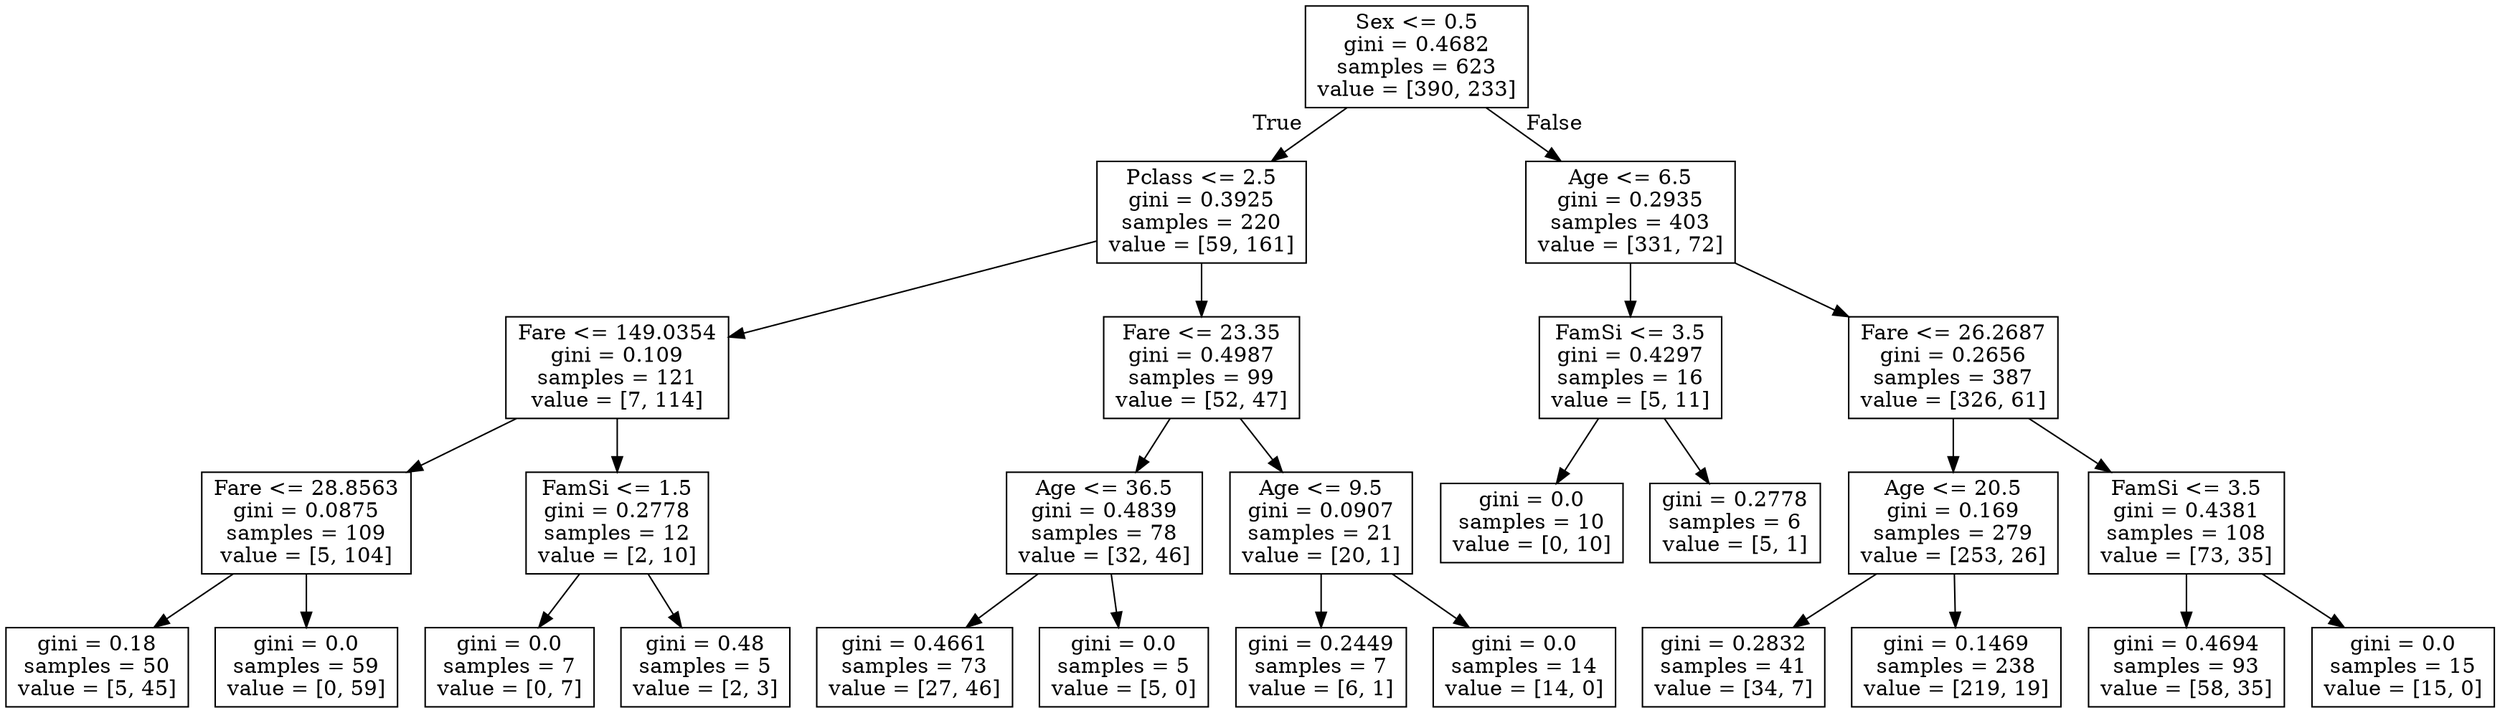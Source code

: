 digraph Tree {
node [shape=box] ;
0 [label="Sex <= 0.5\ngini = 0.4682\nsamples = 623\nvalue = [390, 233]"] ;
1 [label="Pclass <= 2.5\ngini = 0.3925\nsamples = 220\nvalue = [59, 161]"] ;
0 -> 1 [labeldistance=2.5, labelangle=45, headlabel="True"] ;
2 [label="Fare <= 149.0354\ngini = 0.109\nsamples = 121\nvalue = [7, 114]"] ;
1 -> 2 ;
3 [label="Fare <= 28.8563\ngini = 0.0875\nsamples = 109\nvalue = [5, 104]"] ;
2 -> 3 ;
4 [label="gini = 0.18\nsamples = 50\nvalue = [5, 45]"] ;
3 -> 4 ;
5 [label="gini = 0.0\nsamples = 59\nvalue = [0, 59]"] ;
3 -> 5 ;
6 [label="FamSi <= 1.5\ngini = 0.2778\nsamples = 12\nvalue = [2, 10]"] ;
2 -> 6 ;
7 [label="gini = 0.0\nsamples = 7\nvalue = [0, 7]"] ;
6 -> 7 ;
8 [label="gini = 0.48\nsamples = 5\nvalue = [2, 3]"] ;
6 -> 8 ;
9 [label="Fare <= 23.35\ngini = 0.4987\nsamples = 99\nvalue = [52, 47]"] ;
1 -> 9 ;
10 [label="Age <= 36.5\ngini = 0.4839\nsamples = 78\nvalue = [32, 46]"] ;
9 -> 10 ;
11 [label="gini = 0.4661\nsamples = 73\nvalue = [27, 46]"] ;
10 -> 11 ;
12 [label="gini = 0.0\nsamples = 5\nvalue = [5, 0]"] ;
10 -> 12 ;
13 [label="Age <= 9.5\ngini = 0.0907\nsamples = 21\nvalue = [20, 1]"] ;
9 -> 13 ;
14 [label="gini = 0.2449\nsamples = 7\nvalue = [6, 1]"] ;
13 -> 14 ;
15 [label="gini = 0.0\nsamples = 14\nvalue = [14, 0]"] ;
13 -> 15 ;
16 [label="Age <= 6.5\ngini = 0.2935\nsamples = 403\nvalue = [331, 72]"] ;
0 -> 16 [labeldistance=2.5, labelangle=-45, headlabel="False"] ;
17 [label="FamSi <= 3.5\ngini = 0.4297\nsamples = 16\nvalue = [5, 11]"] ;
16 -> 17 ;
18 [label="gini = 0.0\nsamples = 10\nvalue = [0, 10]"] ;
17 -> 18 ;
19 [label="gini = 0.2778\nsamples = 6\nvalue = [5, 1]"] ;
17 -> 19 ;
20 [label="Fare <= 26.2687\ngini = 0.2656\nsamples = 387\nvalue = [326, 61]"] ;
16 -> 20 ;
21 [label="Age <= 20.5\ngini = 0.169\nsamples = 279\nvalue = [253, 26]"] ;
20 -> 21 ;
22 [label="gini = 0.2832\nsamples = 41\nvalue = [34, 7]"] ;
21 -> 22 ;
23 [label="gini = 0.1469\nsamples = 238\nvalue = [219, 19]"] ;
21 -> 23 ;
24 [label="FamSi <= 3.5\ngini = 0.4381\nsamples = 108\nvalue = [73, 35]"] ;
20 -> 24 ;
25 [label="gini = 0.4694\nsamples = 93\nvalue = [58, 35]"] ;
24 -> 25 ;
26 [label="gini = 0.0\nsamples = 15\nvalue = [15, 0]"] ;
24 -> 26 ;
}